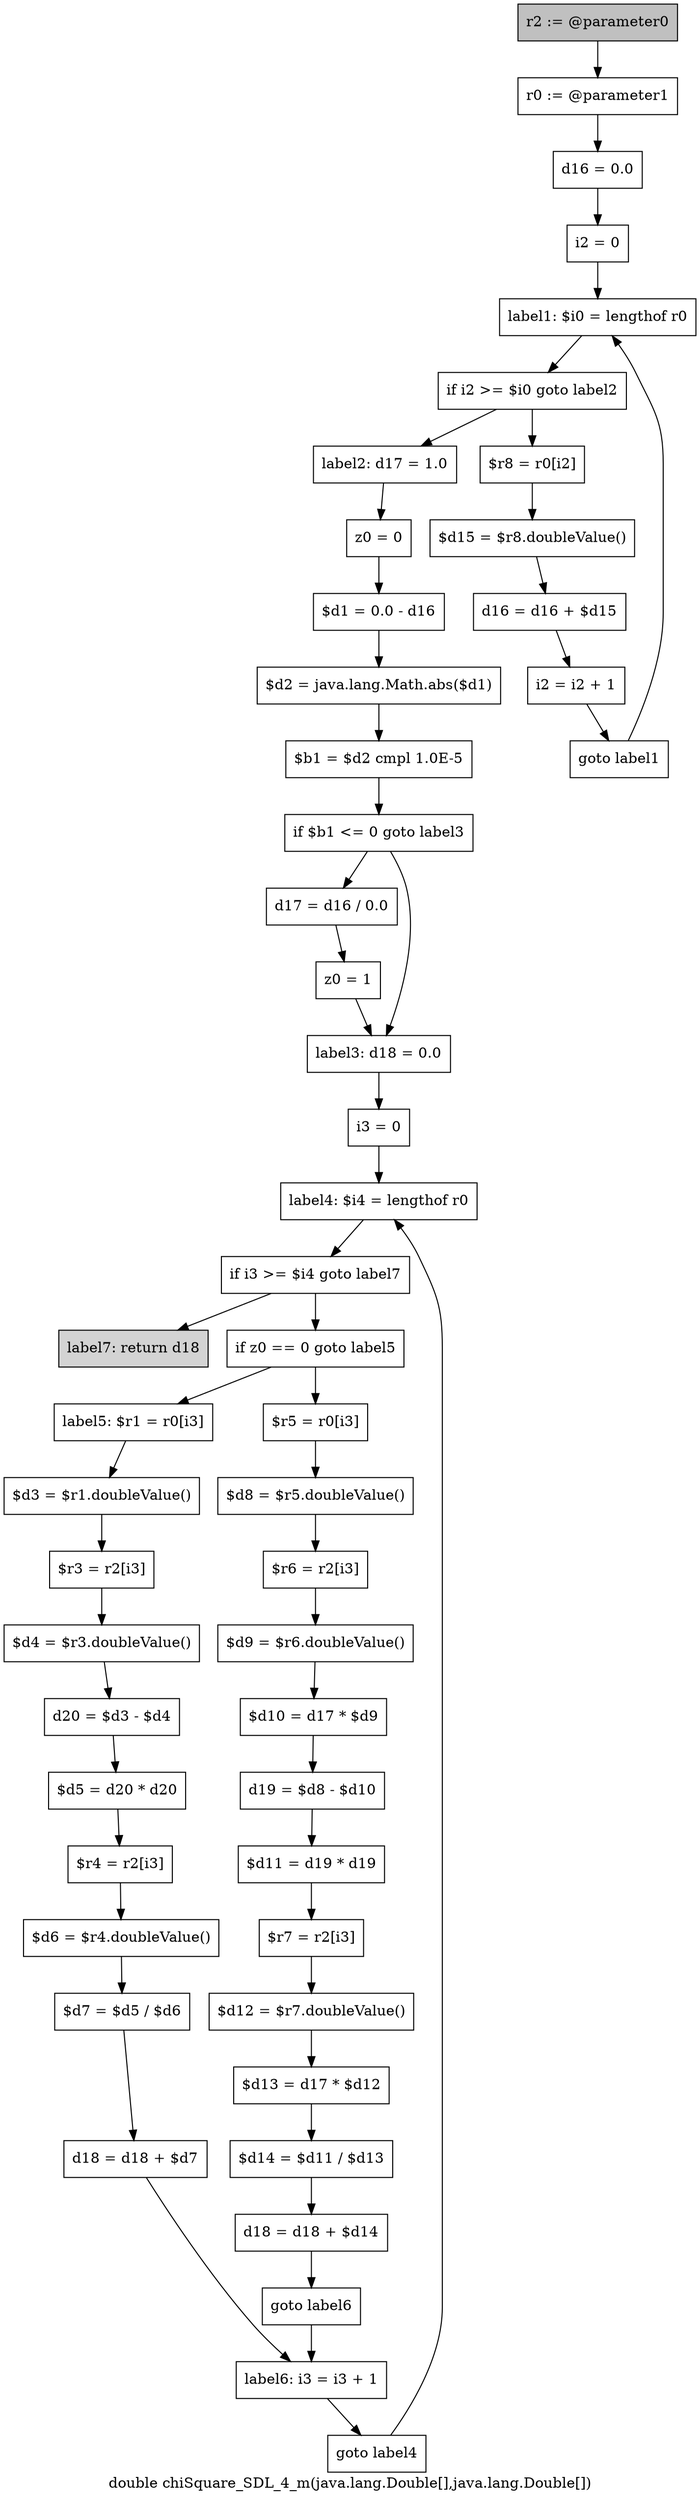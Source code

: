 digraph "double chiSquare_SDL_4_m(java.lang.Double[],java.lang.Double[])" {
    label="double chiSquare_SDL_4_m(java.lang.Double[],java.lang.Double[])";
    node [shape=box];
    "0" [style=filled,fillcolor=gray,label="r2 := @parameter0",];
    "1" [label="r0 := @parameter1",];
    "0"->"1";
    "2" [label="d16 = 0.0",];
    "1"->"2";
    "3" [label="i2 = 0",];
    "2"->"3";
    "4" [label="label1: $i0 = lengthof r0",];
    "3"->"4";
    "5" [label="if i2 >= $i0 goto label2",];
    "4"->"5";
    "6" [label="$r8 = r0[i2]",];
    "5"->"6";
    "11" [label="label2: d17 = 1.0",];
    "5"->"11";
    "7" [label="$d15 = $r8.doubleValue()",];
    "6"->"7";
    "8" [label="d16 = d16 + $d15",];
    "7"->"8";
    "9" [label="i2 = i2 + 1",];
    "8"->"9";
    "10" [label="goto label1",];
    "9"->"10";
    "10"->"4";
    "12" [label="z0 = 0",];
    "11"->"12";
    "13" [label="$d1 = 0.0 - d16",];
    "12"->"13";
    "14" [label="$d2 = java.lang.Math.abs($d1)",];
    "13"->"14";
    "15" [label="$b1 = $d2 cmpl 1.0E-5",];
    "14"->"15";
    "16" [label="if $b1 <= 0 goto label3",];
    "15"->"16";
    "17" [label="d17 = d16 / 0.0",];
    "16"->"17";
    "19" [label="label3: d18 = 0.0",];
    "16"->"19";
    "18" [label="z0 = 1",];
    "17"->"18";
    "18"->"19";
    "20" [label="i3 = 0",];
    "19"->"20";
    "21" [label="label4: $i4 = lengthof r0",];
    "20"->"21";
    "22" [label="if i3 >= $i4 goto label7",];
    "21"->"22";
    "23" [label="if z0 == 0 goto label5",];
    "22"->"23";
    "49" [style=filled,fillcolor=lightgray,label="label7: return d18",];
    "22"->"49";
    "24" [label="$r5 = r0[i3]",];
    "23"->"24";
    "37" [label="label5: $r1 = r0[i3]",];
    "23"->"37";
    "25" [label="$d8 = $r5.doubleValue()",];
    "24"->"25";
    "26" [label="$r6 = r2[i3]",];
    "25"->"26";
    "27" [label="$d9 = $r6.doubleValue()",];
    "26"->"27";
    "28" [label="$d10 = d17 * $d9",];
    "27"->"28";
    "29" [label="d19 = $d8 - $d10",];
    "28"->"29";
    "30" [label="$d11 = d19 * d19",];
    "29"->"30";
    "31" [label="$r7 = r2[i3]",];
    "30"->"31";
    "32" [label="$d12 = $r7.doubleValue()",];
    "31"->"32";
    "33" [label="$d13 = d17 * $d12",];
    "32"->"33";
    "34" [label="$d14 = $d11 / $d13",];
    "33"->"34";
    "35" [label="d18 = d18 + $d14",];
    "34"->"35";
    "36" [label="goto label6",];
    "35"->"36";
    "47" [label="label6: i3 = i3 + 1",];
    "36"->"47";
    "38" [label="$d3 = $r1.doubleValue()",];
    "37"->"38";
    "39" [label="$r3 = r2[i3]",];
    "38"->"39";
    "40" [label="$d4 = $r3.doubleValue()",];
    "39"->"40";
    "41" [label="d20 = $d3 - $d4",];
    "40"->"41";
    "42" [label="$d5 = d20 * d20",];
    "41"->"42";
    "43" [label="$r4 = r2[i3]",];
    "42"->"43";
    "44" [label="$d6 = $r4.doubleValue()",];
    "43"->"44";
    "45" [label="$d7 = $d5 / $d6",];
    "44"->"45";
    "46" [label="d18 = d18 + $d7",];
    "45"->"46";
    "46"->"47";
    "48" [label="goto label4",];
    "47"->"48";
    "48"->"21";
}
